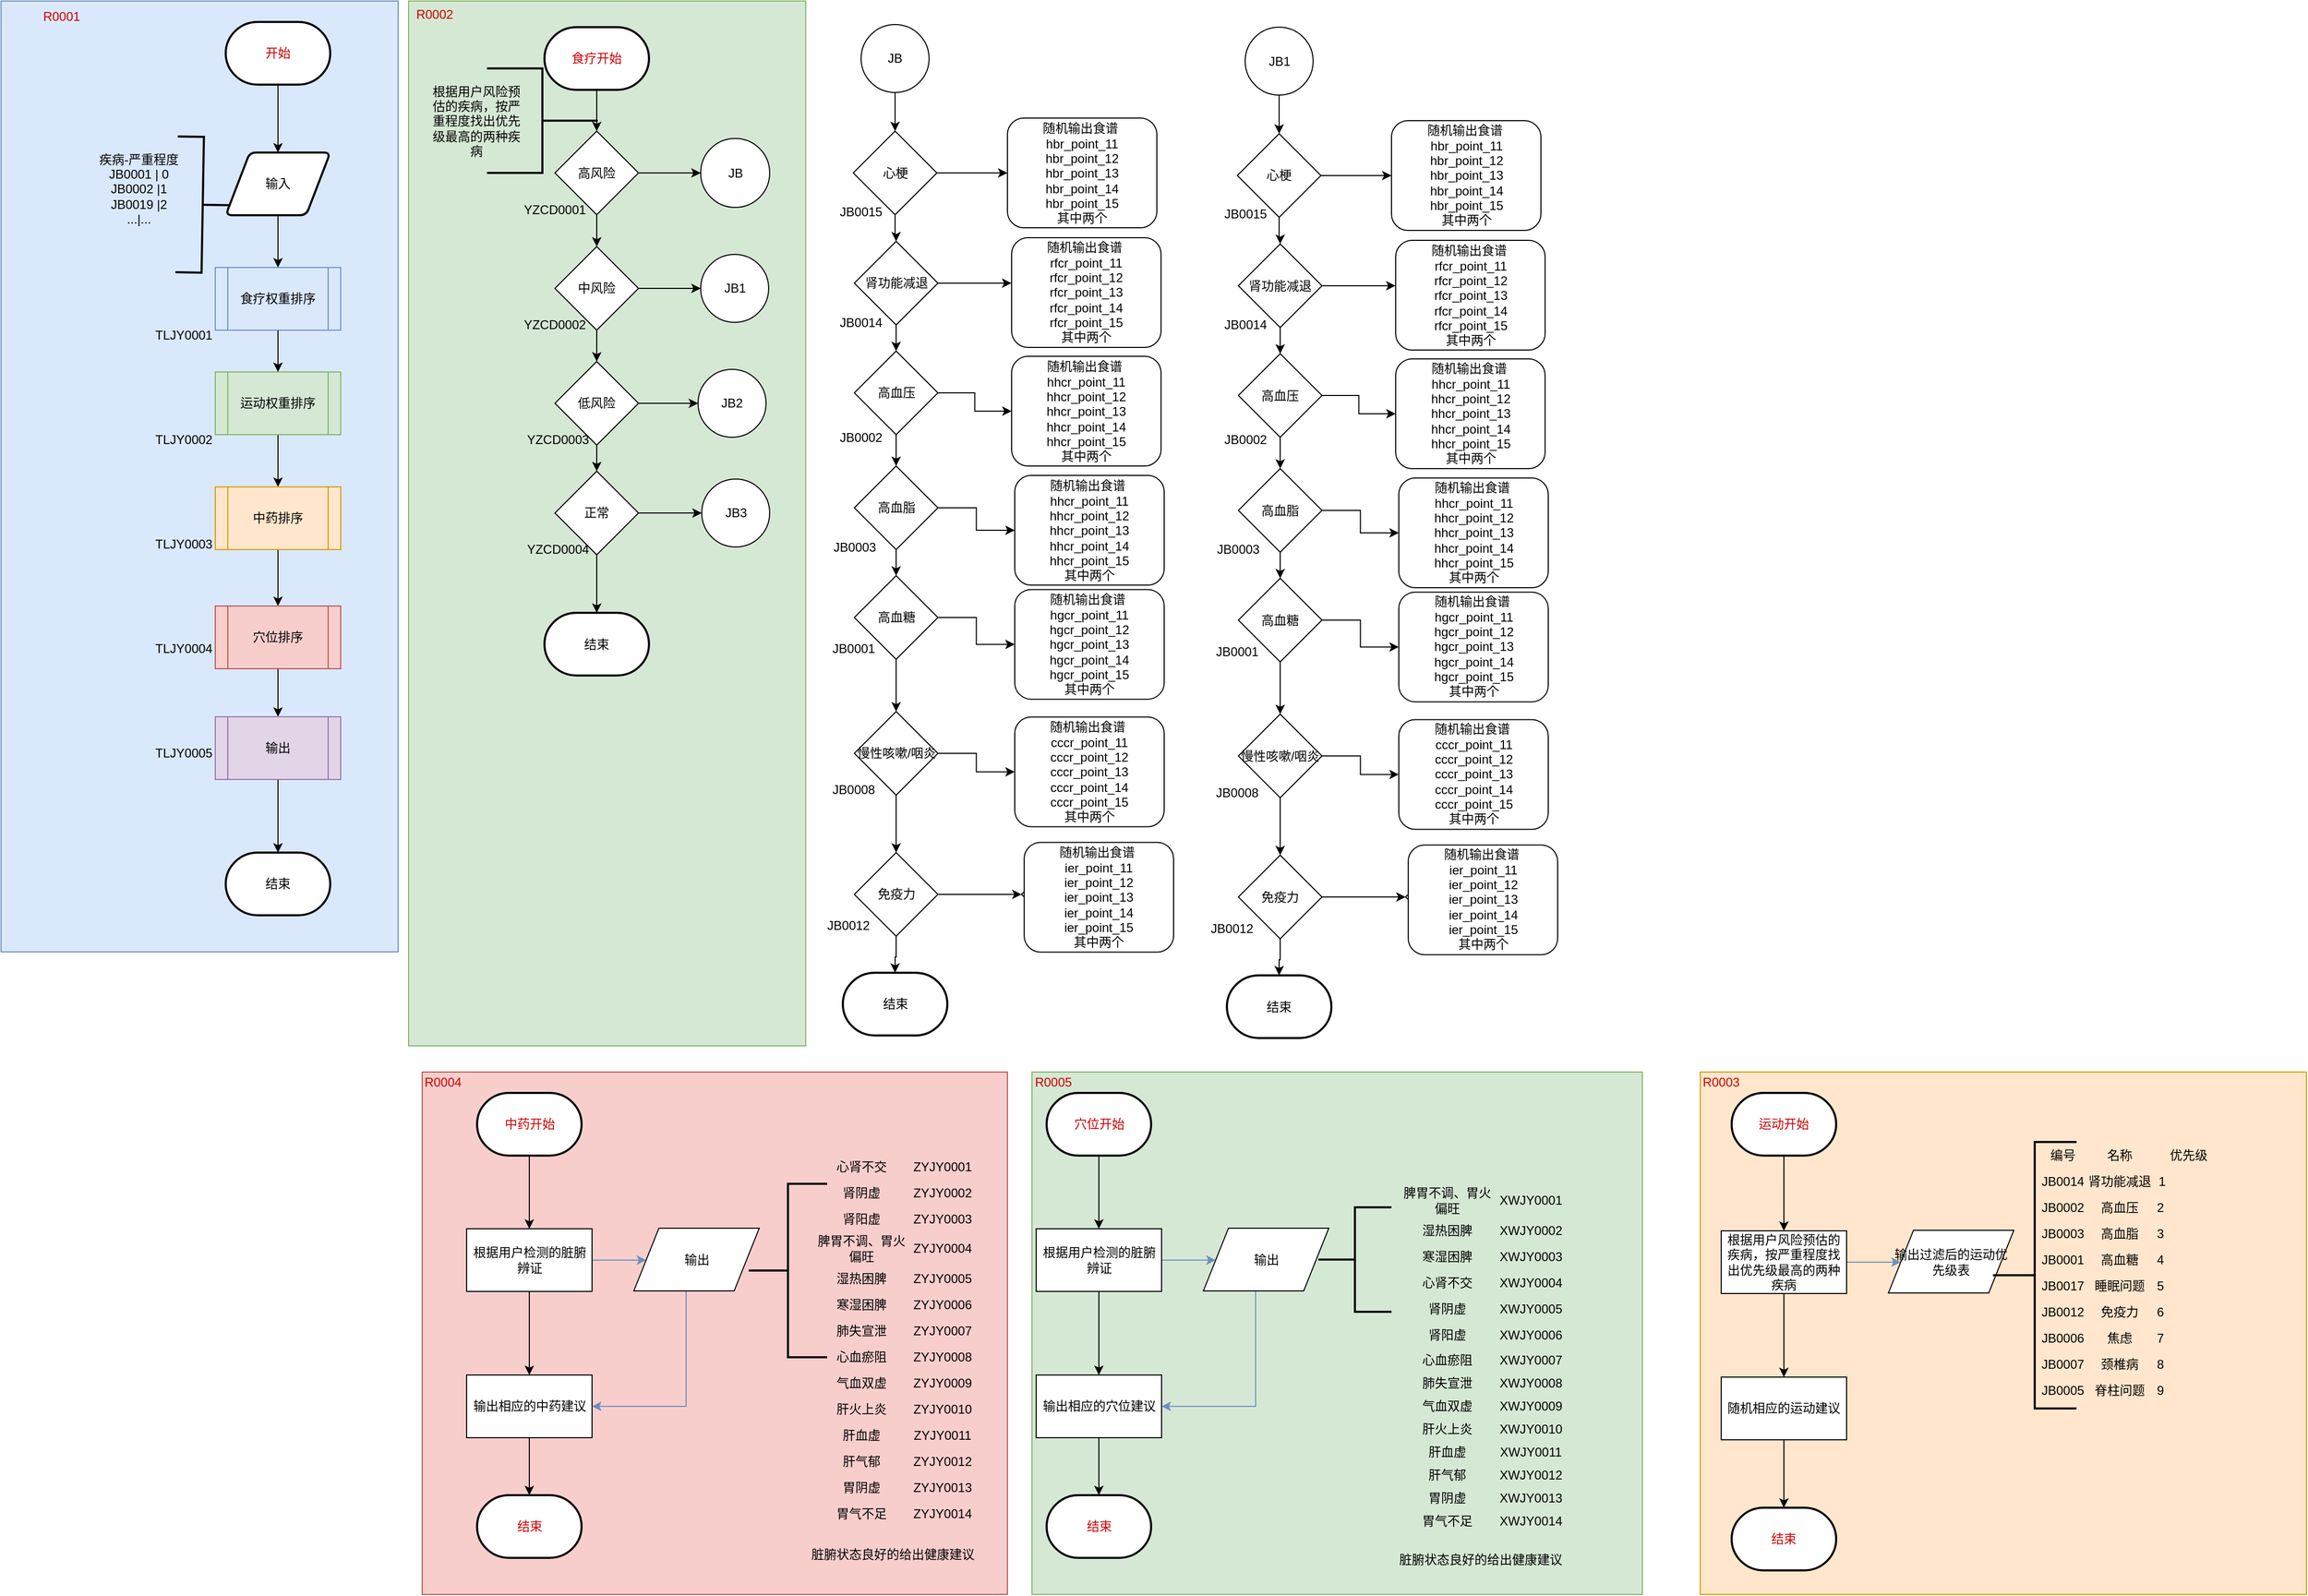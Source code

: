 <mxfile version="10.6.7" type="github"><diagram id="E0leLEBqLMISlwUF7ovg" name="Page-1"><mxGraphModel dx="1886" dy="734" grid="1" gridSize="10" guides="1" tooltips="1" connect="1" arrows="1" fold="1" page="1" pageScale="1" pageWidth="827" pageHeight="1169" math="0" shadow="0"><root><mxCell id="0"/><mxCell id="1" parent="0"/><mxCell id="m_2ZfMU843EXfZ3GA7yw-1" value="" style="rounded=0;whiteSpace=wrap;html=1;fillColor=#d5e8d4;strokeColor=#82b366;" vertex="1" parent="1"><mxGeometry x="1116.5" y="1225" width="584" height="500" as="geometry"/></mxCell><mxCell id="m_2ZfMU843EXfZ3GA7yw-2" value="R0005" style="text;html=1;strokeColor=none;fillColor=none;align=center;verticalAlign=middle;whiteSpace=wrap;rounded=0;fontColor=#CC0000;" vertex="1" parent="1"><mxGeometry x="1116.5" y="1225" width="40" height="20" as="geometry"/></mxCell><mxCell id="m_2ZfMU843EXfZ3GA7yw-3" value="" style="rounded=0;whiteSpace=wrap;html=1;fillColor=#f8cecc;strokeColor=#b85450;" vertex="1" parent="1"><mxGeometry x="533" y="1225" width="560" height="500" as="geometry"/></mxCell><mxCell id="m_2ZfMU843EXfZ3GA7yw-4" value="R0004" style="text;html=1;align=center;verticalAlign=middle;whiteSpace=wrap;rounded=0;fontColor=#CC0000;" vertex="1" parent="1"><mxGeometry x="533" y="1225" width="40" height="20" as="geometry"/></mxCell><mxCell id="m_2ZfMU843EXfZ3GA7yw-5" value="" style="rounded=0;whiteSpace=wrap;html=1;fillColor=#ffe6cc;strokeColor=#d79b00;" vertex="1" parent="1"><mxGeometry x="1756" y="1225" width="580" height="500" as="geometry"/></mxCell><mxCell id="m_2ZfMU843EXfZ3GA7yw-6" value="R0003" style="text;html=1;strokeColor=none;fillColor=none;align=center;verticalAlign=middle;whiteSpace=wrap;rounded=0;fontColor=#CC0000;" vertex="1" parent="1"><mxGeometry x="1756" y="1225" width="40" height="20" as="geometry"/></mxCell><mxCell id="m_2ZfMU843EXfZ3GA7yw-7" value="" style="rounded=0;whiteSpace=wrap;html=1;fillColor=#d5e8d4;strokeColor=#82b366;" vertex="1" parent="1"><mxGeometry x="520" y="200" width="380" height="1000" as="geometry"/></mxCell><mxCell id="m_2ZfMU843EXfZ3GA7yw-8" value="" style="rounded=0;whiteSpace=wrap;html=1;fillColor=#dae8fc;strokeColor=#6c8ebf;" vertex="1" parent="1"><mxGeometry x="130" y="200" width="380" height="910" as="geometry"/></mxCell><mxCell id="m_2ZfMU843EXfZ3GA7yw-9" style="edgeStyle=orthogonalEdgeStyle;rounded=0;orthogonalLoop=1;jettySize=auto;html=1;exitX=0.5;exitY=1;exitDx=0;exitDy=0;exitPerimeter=0;entryX=0.5;entryY=0;entryDx=0;entryDy=0;fontColor=#000000;" edge="1" parent="1" source="m_2ZfMU843EXfZ3GA7yw-10" target="m_2ZfMU843EXfZ3GA7yw-25"><mxGeometry relative="1" as="geometry"/></mxCell><mxCell id="m_2ZfMU843EXfZ3GA7yw-10" value="开始" style="strokeWidth=2;html=1;shape=mxgraph.flowchart.terminator;whiteSpace=wrap;fontColor=#CC0000;" vertex="1" parent="1"><mxGeometry x="345" y="220" width="100" height="60" as="geometry"/></mxCell><mxCell id="m_2ZfMU843EXfZ3GA7yw-11" style="edgeStyle=orthogonalEdgeStyle;rounded=0;orthogonalLoop=1;jettySize=auto;html=1;entryX=0.5;entryY=0;entryDx=0;entryDy=0;fontColor=#000000;" edge="1" parent="1" source="m_2ZfMU843EXfZ3GA7yw-12" target="m_2ZfMU843EXfZ3GA7yw-16"><mxGeometry relative="1" as="geometry"/></mxCell><mxCell id="m_2ZfMU843EXfZ3GA7yw-12" value="运动权重排序" style="shape=process;whiteSpace=wrap;html=1;backgroundOutline=1;fillColor=#d5e8d4;strokeColor=#82b366;" vertex="1" parent="1"><mxGeometry x="335" y="555" width="120" height="60" as="geometry"/></mxCell><mxCell id="m_2ZfMU843EXfZ3GA7yw-13" style="edgeStyle=orthogonalEdgeStyle;rounded=0;orthogonalLoop=1;jettySize=auto;html=1;entryX=0.5;entryY=0;entryDx=0;entryDy=0;fontColor=#000000;" edge="1" parent="1" source="m_2ZfMU843EXfZ3GA7yw-14" target="m_2ZfMU843EXfZ3GA7yw-12"><mxGeometry relative="1" as="geometry"/></mxCell><mxCell id="m_2ZfMU843EXfZ3GA7yw-14" value="食疗权重排序" style="shape=process;whiteSpace=wrap;html=1;backgroundOutline=1;fillColor=#dae8fc;strokeColor=#6c8ebf;" vertex="1" parent="1"><mxGeometry x="335" y="455" width="120" height="60" as="geometry"/></mxCell><mxCell id="m_2ZfMU843EXfZ3GA7yw-15" style="edgeStyle=orthogonalEdgeStyle;rounded=0;orthogonalLoop=1;jettySize=auto;html=1;entryX=0.5;entryY=0;entryDx=0;entryDy=0;fontColor=#000000;" edge="1" parent="1" source="m_2ZfMU843EXfZ3GA7yw-16" target="m_2ZfMU843EXfZ3GA7yw-18"><mxGeometry relative="1" as="geometry"/></mxCell><mxCell id="m_2ZfMU843EXfZ3GA7yw-16" value="中药排序" style="shape=process;whiteSpace=wrap;html=1;backgroundOutline=1;fillColor=#ffe6cc;strokeColor=#d79b00;" vertex="1" parent="1"><mxGeometry x="335" y="665" width="120" height="60" as="geometry"/></mxCell><mxCell id="m_2ZfMU843EXfZ3GA7yw-17" style="edgeStyle=orthogonalEdgeStyle;rounded=0;orthogonalLoop=1;jettySize=auto;html=1;fontColor=#000000;" edge="1" parent="1" source="m_2ZfMU843EXfZ3GA7yw-18"><mxGeometry relative="1" as="geometry"><mxPoint x="395" y="885" as="targetPoint"/></mxGeometry></mxCell><mxCell id="m_2ZfMU843EXfZ3GA7yw-18" value="穴位排序" style="shape=process;whiteSpace=wrap;html=1;backgroundOutline=1;fillColor=#f8cecc;strokeColor=#b85450;" vertex="1" parent="1"><mxGeometry x="335" y="779" width="120" height="60" as="geometry"/></mxCell><mxCell id="m_2ZfMU843EXfZ3GA7yw-19" style="edgeStyle=orthogonalEdgeStyle;rounded=0;orthogonalLoop=1;jettySize=auto;html=1;fontColor=#000000;" edge="1" parent="1" source="m_2ZfMU843EXfZ3GA7yw-20"><mxGeometry relative="1" as="geometry"><mxPoint x="395" y="1015" as="targetPoint"/></mxGeometry></mxCell><mxCell id="m_2ZfMU843EXfZ3GA7yw-20" value="输出" style="shape=process;whiteSpace=wrap;html=1;backgroundOutline=1;fillColor=#e1d5e7;strokeColor=#9673a6;" vertex="1" parent="1"><mxGeometry x="335" y="885" width="120" height="60" as="geometry"/></mxCell><mxCell id="m_2ZfMU843EXfZ3GA7yw-21" value="结束" style="strokeWidth=2;html=1;shape=mxgraph.flowchart.terminator;whiteSpace=wrap;fontColor=#000000;" vertex="1" parent="1"><mxGeometry x="345" y="1015" width="100" height="60" as="geometry"/></mxCell><mxCell id="m_2ZfMU843EXfZ3GA7yw-22" style="edgeStyle=orthogonalEdgeStyle;rounded=0;orthogonalLoop=1;jettySize=auto;html=1;entryX=0.5;entryY=0;entryDx=0;entryDy=0;fontColor=#000000;" edge="1" parent="1" source="m_2ZfMU843EXfZ3GA7yw-23" target="m_2ZfMU843EXfZ3GA7yw-81"><mxGeometry relative="1" as="geometry"/></mxCell><mxCell id="m_2ZfMU843EXfZ3GA7yw-23" value="食疗开始" style="strokeWidth=2;html=1;shape=mxgraph.flowchart.terminator;whiteSpace=wrap;fontColor=#CC0000;" vertex="1" parent="1"><mxGeometry x="650" y="225" width="100" height="60" as="geometry"/></mxCell><mxCell id="m_2ZfMU843EXfZ3GA7yw-24" style="edgeStyle=orthogonalEdgeStyle;rounded=0;orthogonalLoop=1;jettySize=auto;html=1;entryX=0.5;entryY=0;entryDx=0;entryDy=0;fontColor=#000000;" edge="1" parent="1" source="m_2ZfMU843EXfZ3GA7yw-25" target="m_2ZfMU843EXfZ3GA7yw-14"><mxGeometry relative="1" as="geometry"/></mxCell><mxCell id="m_2ZfMU843EXfZ3GA7yw-25" value="" style="verticalLabelPosition=bottom;verticalAlign=top;html=1;strokeWidth=2;shape=parallelogram;perimeter=parallelogramPerimeter;whiteSpace=wrap;rounded=1;arcSize=12;size=0.23;fontColor=#000000;" vertex="1" parent="1"><mxGeometry x="345" y="345" width="100" height="60" as="geometry"/></mxCell><mxCell id="m_2ZfMU843EXfZ3GA7yw-26" value="输入" style="text;html=1;strokeColor=none;fillColor=none;align=center;verticalAlign=middle;whiteSpace=wrap;rounded=0;fontColor=#000000;" vertex="1" parent="1"><mxGeometry x="375" y="365" width="40" height="20" as="geometry"/></mxCell><mxCell id="m_2ZfMU843EXfZ3GA7yw-27" value="" style="strokeWidth=2;html=1;shape=mxgraph.flowchart.annotation_2;align=left;pointerEvents=1;fontColor=#000000;rotation=-179;" vertex="1" parent="1"><mxGeometry x="298" y="330" width="50" height="130" as="geometry"/></mxCell><mxCell id="m_2ZfMU843EXfZ3GA7yw-32" style="edgeStyle=orthogonalEdgeStyle;rounded=0;orthogonalLoop=1;jettySize=auto;html=1;fontColor=#000000;" edge="1" parent="1" source="m_2ZfMU843EXfZ3GA7yw-33" target="m_2ZfMU843EXfZ3GA7yw-36"><mxGeometry relative="1" as="geometry"/></mxCell><mxCell id="m_2ZfMU843EXfZ3GA7yw-33" value="中药开始" style="strokeWidth=2;html=1;shape=mxgraph.flowchart.terminator;whiteSpace=wrap;fontColor=#CC0000;" vertex="1" parent="1"><mxGeometry x="585.5" y="1245" width="100" height="60" as="geometry"/></mxCell><mxCell id="m_2ZfMU843EXfZ3GA7yw-34" style="edgeStyle=orthogonalEdgeStyle;rounded=0;orthogonalLoop=1;jettySize=auto;html=1;fontColor=#000000;fillColor=#dae8fc;strokeColor=#6c8ebf;" edge="1" parent="1" source="m_2ZfMU843EXfZ3GA7yw-36" target="m_2ZfMU843EXfZ3GA7yw-40"><mxGeometry relative="1" as="geometry"><Array as="points"><mxPoint x="695.5" y="1404"/><mxPoint x="695.5" y="1404"/></Array></mxGeometry></mxCell><mxCell id="m_2ZfMU843EXfZ3GA7yw-35" value="" style="edgeStyle=orthogonalEdgeStyle;rounded=0;orthogonalLoop=1;jettySize=auto;html=1;fontColor=#000000;" edge="1" parent="1" source="m_2ZfMU843EXfZ3GA7yw-36" target="m_2ZfMU843EXfZ3GA7yw-38"><mxGeometry relative="1" as="geometry"/></mxCell><mxCell id="m_2ZfMU843EXfZ3GA7yw-36" value="根据用户检测的脏腑辨证" style="rounded=0;whiteSpace=wrap;html=1;fontColor=#000000;" vertex="1" parent="1"><mxGeometry x="575.5" y="1375" width="120" height="60" as="geometry"/></mxCell><mxCell id="m_2ZfMU843EXfZ3GA7yw-37" style="edgeStyle=orthogonalEdgeStyle;rounded=0;orthogonalLoop=1;jettySize=auto;html=1;entryX=0.5;entryY=0;entryDx=0;entryDy=0;entryPerimeter=0;fontColor=#000000;" edge="1" parent="1" source="m_2ZfMU843EXfZ3GA7yw-38" target="m_2ZfMU843EXfZ3GA7yw-66"><mxGeometry relative="1" as="geometry"/></mxCell><mxCell id="m_2ZfMU843EXfZ3GA7yw-38" value="输出相应的中药建议" style="rounded=0;whiteSpace=wrap;html=1;fontColor=#000000;" vertex="1" parent="1"><mxGeometry x="575.5" y="1515" width="120" height="60" as="geometry"/></mxCell><mxCell id="m_2ZfMU843EXfZ3GA7yw-39" style="edgeStyle=orthogonalEdgeStyle;rounded=0;orthogonalLoop=1;jettySize=auto;html=1;entryX=1;entryY=0.5;entryDx=0;entryDy=0;fontColor=#000000;fillColor=#dae8fc;strokeColor=#6c8ebf;" edge="1" parent="1" target="m_2ZfMU843EXfZ3GA7yw-38"><mxGeometry relative="1" as="geometry"><mxPoint x="785.5" y="1435" as="sourcePoint"/><Array as="points"><mxPoint x="785.5" y="1545"/></Array></mxGeometry></mxCell><mxCell id="m_2ZfMU843EXfZ3GA7yw-40" value="输出" style="shape=parallelogram;perimeter=parallelogramPerimeter;whiteSpace=wrap;html=1;fontColor=#000000;" vertex="1" parent="1"><mxGeometry x="735.5" y="1374.5" width="120" height="60" as="geometry"/></mxCell><mxCell id="m_2ZfMU843EXfZ3GA7yw-41" value="" style="strokeWidth=2;html=1;shape=mxgraph.flowchart.annotation_2;align=left;pointerEvents=1;fontColor=#000000;" vertex="1" parent="1"><mxGeometry x="845.5" y="1332" width="75" height="166" as="geometry"/></mxCell><mxCell id="m_2ZfMU843EXfZ3GA7yw-42" value="&lt;table&gt;&lt;tbody&gt;&lt;tr&gt;&lt;td height=&quot;21&quot;&gt;&lt;table&gt;&lt;tbody&gt;&lt;tr&gt;&lt;td height=&quot;21&quot;&gt;&lt;font&gt;心肾不交&lt;/font&gt;&lt;/td&gt;&lt;td&gt;ZYJY0001&lt;/td&gt;&lt;/tr&gt;&lt;tr&gt;&lt;td height=&quot;21&quot;&gt;&lt;font&gt;肾阴虚&lt;/font&gt;&lt;/td&gt;&lt;td&gt;ZYJY0002&lt;/td&gt;&lt;/tr&gt;&lt;tr&gt;&lt;td height=&quot;21&quot;&gt;&lt;font&gt;肾阳虚&lt;/font&gt;&lt;/td&gt;&lt;td&gt;ZYJY0003&lt;/td&gt;&lt;/tr&gt;&lt;tr&gt;&lt;td height=&quot;21&quot;&gt;&lt;font&gt;脾胃不调、胃火偏旺&lt;/font&gt;&lt;/td&gt;&lt;td&gt;ZYJY0004&lt;/td&gt;&lt;/tr&gt;&lt;tr&gt;&lt;td height=&quot;21&quot;&gt;湿热困脾&lt;/td&gt;&lt;td&gt;ZYJY0005&lt;/td&gt;&lt;/tr&gt;&lt;tr&gt;&lt;td height=&quot;21&quot;&gt;&lt;font&gt;寒湿困脾&lt;/font&gt;&lt;/td&gt;&lt;td&gt;ZYJY0006&lt;/td&gt;&lt;/tr&gt;&lt;tr&gt;&lt;td height=&quot;21&quot;&gt;&lt;font&gt;肺失宣泄&lt;/font&gt;&lt;/td&gt;&lt;td&gt;ZYJY0007&lt;/td&gt;&lt;/tr&gt;&lt;tr&gt;&lt;td height=&quot;21&quot;&gt;&lt;font&gt;心血瘀阻&lt;/font&gt;&lt;/td&gt;&lt;td&gt;ZYJY0008&lt;/td&gt;&lt;/tr&gt;&lt;tr&gt;&lt;td height=&quot;21&quot;&gt;&lt;font&gt;气血双虚&lt;/font&gt;&lt;/td&gt;&lt;td&gt;ZYJY0009&lt;/td&gt;&lt;/tr&gt;&lt;tr&gt;&lt;td height=&quot;21&quot;&gt;&lt;font&gt;肝火上炎&lt;/font&gt;&lt;/td&gt;&lt;td&gt;ZYJY0010&lt;/td&gt;&lt;/tr&gt;&lt;tr&gt;&lt;td height=&quot;21&quot;&gt;&lt;font&gt;肝血虚&lt;/font&gt;&lt;/td&gt;&lt;td&gt;ZYJY0011&lt;/td&gt;&lt;/tr&gt;&lt;tr&gt;&lt;td height=&quot;21&quot;&gt;&lt;font&gt;肝气郁&lt;/font&gt;&lt;/td&gt;&lt;td&gt;ZYJY0012&lt;/td&gt;&lt;/tr&gt;&lt;tr&gt;&lt;td height=&quot;21&quot;&gt;&lt;font&gt;胃阴虚&lt;/font&gt;&lt;/td&gt;&lt;td&gt;ZYJY0013&lt;/td&gt;&lt;/tr&gt;&lt;tr&gt;&lt;td height=&quot;21&quot;&gt;&lt;font&gt;胃气不足&lt;/font&gt;&lt;/td&gt;&lt;td&gt;ZYJY0014&lt;/td&gt;&lt;/tr&gt;&lt;/tbody&gt;&lt;/table&gt;&lt;/td&gt;&lt;/tr&gt;&lt;tr&gt;&lt;td height=&quot;19&quot;&gt;&lt;br&gt;脏腑状态良好的给出健康建议&lt;/td&gt;&lt;/tr&gt;&lt;/tbody&gt;&lt;/table&gt;" style="text;html=1;strokeColor=none;fillColor=none;align=center;verticalAlign=middle;whiteSpace=wrap;rounded=0;fontColor=#000000;" vertex="1" parent="1"><mxGeometry x="900.5" y="1330" width="165" height="336" as="geometry"/></mxCell><mxCell id="m_2ZfMU843EXfZ3GA7yw-43" style="edgeStyle=orthogonalEdgeStyle;rounded=0;orthogonalLoop=1;jettySize=auto;html=1;fontColor=#000000;" edge="1" parent="1" source="m_2ZfMU843EXfZ3GA7yw-44" target="m_2ZfMU843EXfZ3GA7yw-47"><mxGeometry relative="1" as="geometry"/></mxCell><mxCell id="m_2ZfMU843EXfZ3GA7yw-44" value="运动开始" style="strokeWidth=2;html=1;shape=mxgraph.flowchart.terminator;whiteSpace=wrap;fontColor=#CC0000;" vertex="1" parent="1"><mxGeometry x="1786" y="1245" width="100" height="60" as="geometry"/></mxCell><mxCell id="m_2ZfMU843EXfZ3GA7yw-45" style="edgeStyle=orthogonalEdgeStyle;rounded=0;orthogonalLoop=1;jettySize=auto;html=1;fontColor=#000000;fillColor=#dae8fc;strokeColor=#6c8ebf;" edge="1" parent="1" source="m_2ZfMU843EXfZ3GA7yw-47" target="m_2ZfMU843EXfZ3GA7yw-51"><mxGeometry relative="1" as="geometry"><Array as="points"><mxPoint x="1896" y="1406"/><mxPoint x="1896" y="1406"/></Array></mxGeometry></mxCell><mxCell id="m_2ZfMU843EXfZ3GA7yw-46" value="" style="edgeStyle=orthogonalEdgeStyle;rounded=0;orthogonalLoop=1;jettySize=auto;html=1;fontColor=#000000;" edge="1" parent="1" source="m_2ZfMU843EXfZ3GA7yw-47" target="m_2ZfMU843EXfZ3GA7yw-49"><mxGeometry relative="1" as="geometry"/></mxCell><mxCell id="m_2ZfMU843EXfZ3GA7yw-47" value="&lt;span&gt;根据用户风险预估的疾病，按严重程度找出&lt;/span&gt;&lt;span&gt;优先级最高的两种疾病&lt;/span&gt;&lt;br&gt;" style="rounded=0;whiteSpace=wrap;html=1;fontColor=#000000;" vertex="1" parent="1"><mxGeometry x="1776" y="1377" width="120" height="60" as="geometry"/></mxCell><mxCell id="m_2ZfMU843EXfZ3GA7yw-48" style="edgeStyle=orthogonalEdgeStyle;rounded=0;orthogonalLoop=1;jettySize=auto;html=1;entryX=0.5;entryY=0;entryDx=0;entryDy=0;entryPerimeter=0;fontColor=#000000;" edge="1" parent="1" source="m_2ZfMU843EXfZ3GA7yw-49" target="m_2ZfMU843EXfZ3GA7yw-65"><mxGeometry relative="1" as="geometry"/></mxCell><mxCell id="m_2ZfMU843EXfZ3GA7yw-49" value="随机相应的运动建议" style="rounded=0;whiteSpace=wrap;html=1;fontColor=#000000;" vertex="1" parent="1"><mxGeometry x="1776" y="1517" width="120" height="60" as="geometry"/></mxCell><mxCell id="m_2ZfMU843EXfZ3GA7yw-51" value="输出过滤后的运动优先级表" style="shape=parallelogram;perimeter=parallelogramPerimeter;whiteSpace=wrap;html=1;fontColor=#000000;" vertex="1" parent="1"><mxGeometry x="1936" y="1376.5" width="120" height="60" as="geometry"/></mxCell><mxCell id="m_2ZfMU843EXfZ3GA7yw-52" value="" style="strokeWidth=2;html=1;shape=mxgraph.flowchart.annotation_2;align=left;pointerEvents=1;fontColor=#000000;" vertex="1" parent="1"><mxGeometry x="2036" y="1292" width="80" height="255" as="geometry"/></mxCell><mxCell id="m_2ZfMU843EXfZ3GA7yw-53" style="edgeStyle=orthogonalEdgeStyle;rounded=0;orthogonalLoop=1;jettySize=auto;html=1;fontColor=#000000;" edge="1" parent="1" source="m_2ZfMU843EXfZ3GA7yw-54" target="m_2ZfMU843EXfZ3GA7yw-57"><mxGeometry relative="1" as="geometry"/></mxCell><mxCell id="m_2ZfMU843EXfZ3GA7yw-54" value="穴位开始" style="strokeWidth=2;html=1;shape=mxgraph.flowchart.terminator;whiteSpace=wrap;fontColor=#CC0000;" vertex="1" parent="1"><mxGeometry x="1130.5" y="1245" width="100" height="60" as="geometry"/></mxCell><mxCell id="m_2ZfMU843EXfZ3GA7yw-55" style="edgeStyle=orthogonalEdgeStyle;rounded=0;orthogonalLoop=1;jettySize=auto;html=1;fontColor=#000000;fillColor=#dae8fc;strokeColor=#6c8ebf;" edge="1" parent="1" source="m_2ZfMU843EXfZ3GA7yw-57" target="m_2ZfMU843EXfZ3GA7yw-61"><mxGeometry relative="1" as="geometry"><Array as="points"><mxPoint x="1240.5" y="1404"/><mxPoint x="1240.5" y="1404"/></Array></mxGeometry></mxCell><mxCell id="m_2ZfMU843EXfZ3GA7yw-56" value="" style="edgeStyle=orthogonalEdgeStyle;rounded=0;orthogonalLoop=1;jettySize=auto;html=1;fontColor=#000000;" edge="1" parent="1" source="m_2ZfMU843EXfZ3GA7yw-57" target="m_2ZfMU843EXfZ3GA7yw-59"><mxGeometry relative="1" as="geometry"/></mxCell><mxCell id="m_2ZfMU843EXfZ3GA7yw-57" value="根据用户检测的脏腑辨证" style="rounded=0;whiteSpace=wrap;html=1;fontColor=#000000;" vertex="1" parent="1"><mxGeometry x="1120.5" y="1375" width="120" height="60" as="geometry"/></mxCell><mxCell id="m_2ZfMU843EXfZ3GA7yw-58" style="edgeStyle=orthogonalEdgeStyle;rounded=0;orthogonalLoop=1;jettySize=auto;html=1;fontColor=#000000;" edge="1" parent="1" source="m_2ZfMU843EXfZ3GA7yw-59" target="m_2ZfMU843EXfZ3GA7yw-67"><mxGeometry relative="1" as="geometry"/></mxCell><mxCell id="m_2ZfMU843EXfZ3GA7yw-59" value="输出相应的穴位建议" style="rounded=0;whiteSpace=wrap;html=1;fontColor=#000000;" vertex="1" parent="1"><mxGeometry x="1120.5" y="1515" width="120" height="60" as="geometry"/></mxCell><mxCell id="m_2ZfMU843EXfZ3GA7yw-60" style="edgeStyle=orthogonalEdgeStyle;rounded=0;orthogonalLoop=1;jettySize=auto;html=1;entryX=1;entryY=0.5;entryDx=0;entryDy=0;fontColor=#000000;fillColor=#dae8fc;strokeColor=#6c8ebf;" edge="1" parent="1" target="m_2ZfMU843EXfZ3GA7yw-59"><mxGeometry relative="1" as="geometry"><mxPoint x="1330.5" y="1435" as="sourcePoint"/><Array as="points"><mxPoint x="1330.5" y="1545"/></Array></mxGeometry></mxCell><mxCell id="m_2ZfMU843EXfZ3GA7yw-61" value="输出" style="shape=parallelogram;perimeter=parallelogramPerimeter;whiteSpace=wrap;html=1;fontColor=#000000;" vertex="1" parent="1"><mxGeometry x="1280.5" y="1374.5" width="120" height="60" as="geometry"/></mxCell><mxCell id="m_2ZfMU843EXfZ3GA7yw-62" value="" style="strokeWidth=2;html=1;shape=mxgraph.flowchart.annotation_2;align=left;pointerEvents=1;fontColor=#000000;" vertex="1" parent="1"><mxGeometry x="1390.5" y="1354.5" width="70" height="100" as="geometry"/></mxCell><mxCell id="m_2ZfMU843EXfZ3GA7yw-63" value="&lt;table&gt;&lt;tbody&gt;&lt;tr&gt;&lt;td height=&quot;21&quot;&gt;&lt;table&gt;&lt;tbody&gt;&lt;tr&gt;&lt;td height=&quot;21&quot;&gt;脾胃不调、胃火偏旺&lt;/td&gt;&lt;td&gt;XWJY0001&lt;/td&gt;&lt;/tr&gt;&lt;tr&gt;&lt;td height=&quot;21&quot;&gt;湿热困脾&lt;/td&gt;&lt;td&gt;XWJY0002&lt;/td&gt;&lt;/tr&gt;&lt;tr&gt;&lt;td height=&quot;21&quot;&gt;寒湿困脾&lt;/td&gt;&lt;td&gt;XWJY0003&lt;/td&gt;&lt;/tr&gt;&lt;tr&gt;&lt;td height=&quot;21&quot;&gt;心肾不交&lt;/td&gt;&lt;td&gt;XWJY0004&lt;/td&gt;&lt;/tr&gt;&lt;tr&gt;&lt;td height=&quot;21&quot;&gt;肾阴虚&lt;/td&gt;&lt;td&gt;XWJY0005&lt;/td&gt;&lt;/tr&gt;&lt;tr&gt;&lt;td height=&quot;21&quot;&gt;肾阳虚&lt;/td&gt;&lt;td&gt;XWJY0006&lt;/td&gt;&lt;/tr&gt;&lt;tr&gt;&lt;td height=&quot;18&quot;&gt;心血瘀阻&lt;/td&gt;&lt;td&gt;XWJY0007&lt;/td&gt;&lt;/tr&gt;&lt;tr&gt;&lt;td height=&quot;18&quot;&gt;肺失宣泄&lt;/td&gt;&lt;td&gt;XWJY0008&lt;/td&gt;&lt;/tr&gt;&lt;tr&gt;&lt;td height=&quot;18&quot;&gt;气血双虚&lt;/td&gt;&lt;td&gt;XWJY0009&lt;/td&gt;&lt;/tr&gt;&lt;tr&gt;&lt;td height=&quot;18&quot;&gt;肝火上炎&lt;/td&gt;&lt;td&gt;XWJY0010&lt;/td&gt;&lt;/tr&gt;&lt;tr&gt;&lt;td height=&quot;18&quot;&gt;肝血虚&lt;/td&gt;&lt;td&gt;XWJY0011&lt;/td&gt;&lt;/tr&gt;&lt;tr&gt;&lt;td height=&quot;18&quot;&gt;肝气郁&lt;/td&gt;&lt;td&gt;XWJY0012&lt;/td&gt;&lt;/tr&gt;&lt;tr&gt;&lt;td height=&quot;18&quot;&gt;胃阴虚&lt;/td&gt;&lt;td&gt;XWJY0013&lt;/td&gt;&lt;/tr&gt;&lt;tr&gt;&lt;td height=&quot;18&quot;&gt;胃气不足&lt;/td&gt;&lt;td&gt;XWJY0014&lt;/td&gt;&lt;/tr&gt;&lt;/tbody&gt;&lt;/table&gt;&lt;/td&gt;&lt;/tr&gt;&lt;tr&gt;&lt;td height=&quot;18&quot;&gt;&lt;br&gt;脏腑状态良好的给出健康建议&lt;/td&gt;&lt;/tr&gt;&lt;/tbody&gt;&lt;/table&gt;" style="text;html=1;strokeColor=none;fillColor=none;align=center;verticalAlign=middle;whiteSpace=wrap;rounded=0;fontColor=#000000;" vertex="1" parent="1"><mxGeometry x="1460.5" y="1352" width="170" height="326" as="geometry"/></mxCell><mxCell id="m_2ZfMU843EXfZ3GA7yw-65" value="结束" style="strokeWidth=2;html=1;shape=mxgraph.flowchart.terminator;whiteSpace=wrap;fontColor=#CC0000;" vertex="1" parent="1"><mxGeometry x="1786" y="1642" width="100" height="60" as="geometry"/></mxCell><mxCell id="m_2ZfMU843EXfZ3GA7yw-66" value="结束" style="strokeWidth=2;html=1;shape=mxgraph.flowchart.terminator;whiteSpace=wrap;fontColor=#CC0000;" vertex="1" parent="1"><mxGeometry x="585.5" y="1630" width="100" height="60" as="geometry"/></mxCell><mxCell id="m_2ZfMU843EXfZ3GA7yw-67" value="结束" style="strokeWidth=2;html=1;shape=mxgraph.flowchart.terminator;whiteSpace=wrap;fontColor=#CC0000;" vertex="1" parent="1"><mxGeometry x="1130.5" y="1630" width="100" height="60" as="geometry"/></mxCell><mxCell id="m_2ZfMU843EXfZ3GA7yw-69" value="&lt;table&gt;&lt;tbody&gt;&lt;tr&gt;&lt;td height=&quot;21&quot;&gt;编号&lt;/td&gt;&lt;td&gt;名称&lt;/td&gt;&lt;td&gt;&lt;/td&gt;&lt;td&gt;优先级&lt;/td&gt;&lt;/tr&gt;&lt;tr&gt;&lt;td height=&quot;21&quot;&gt;JB0014&lt;/td&gt;&lt;td&gt;肾功能减退&lt;/td&gt;&lt;td&gt;&amp;nbsp;1&lt;/td&gt;&lt;/tr&gt;&lt;tr&gt;&lt;td height=&quot;21&quot;&gt;JB0002&lt;/td&gt;&lt;td&gt;高血压&lt;/td&gt;&lt;td&gt;2&lt;/td&gt;&lt;/tr&gt;&lt;tr&gt;&lt;td height=&quot;21&quot;&gt;JB0003&lt;/td&gt;&lt;td&gt;高血脂&lt;/td&gt;&lt;td&gt;3&lt;/td&gt;&lt;/tr&gt;&lt;tr&gt;&lt;td height=&quot;21&quot;&gt;JB0001&lt;/td&gt;&lt;td&gt;高血糖&lt;/td&gt;&lt;td&gt;4&lt;/td&gt;&lt;/tr&gt;&lt;tr&gt;&lt;td height=&quot;21&quot;&gt;JB0017&lt;/td&gt;&lt;td&gt;睡眠问题&lt;/td&gt;&lt;td&gt;5&lt;/td&gt;&lt;/tr&gt;&lt;tr&gt;&lt;td height=&quot;21&quot;&gt;JB0012&lt;/td&gt;&lt;td&gt;免疫力&lt;/td&gt;&lt;td&gt;6&lt;/td&gt;&lt;/tr&gt;&lt;tr&gt;&lt;td height=&quot;21&quot;&gt;JB0006&lt;/td&gt;&lt;td&gt;焦虑&lt;/td&gt;&lt;td&gt;7&lt;/td&gt;&lt;/tr&gt;&lt;tr&gt;&lt;td height=&quot;21&quot;&gt;JB0007&lt;/td&gt;&lt;td&gt;颈椎病&lt;/td&gt;&lt;td&gt;8&lt;/td&gt;&lt;/tr&gt;&lt;tr&gt;&lt;td height=&quot;21&quot;&gt;JB0005&lt;/td&gt;&lt;td&gt;脊柱问题&lt;/td&gt;&lt;td&gt;9&lt;/td&gt;&lt;/tr&gt;&lt;/tbody&gt;&lt;/table&gt;" style="text;html=1;strokeColor=none;fillColor=none;align=center;verticalAlign=middle;whiteSpace=wrap;rounded=0;" vertex="1" parent="1"><mxGeometry x="2061.5" y="1292" width="200" height="250" as="geometry"/></mxCell><mxCell id="m_2ZfMU843EXfZ3GA7yw-70" value="TLJY0001" style="text;html=1;strokeColor=none;fillColor=none;align=center;verticalAlign=middle;whiteSpace=wrap;rounded=0;" vertex="1" parent="1"><mxGeometry x="285" y="510" width="40" height="20" as="geometry"/></mxCell><mxCell id="m_2ZfMU843EXfZ3GA7yw-71" value="TLJY0002" style="text;html=1;strokeColor=none;fillColor=none;align=center;verticalAlign=middle;whiteSpace=wrap;rounded=0;" vertex="1" parent="1"><mxGeometry x="285" y="610" width="40" height="20" as="geometry"/></mxCell><mxCell id="m_2ZfMU843EXfZ3GA7yw-72" value="TLJY0003" style="text;html=1;strokeColor=none;fillColor=none;align=center;verticalAlign=middle;whiteSpace=wrap;rounded=0;" vertex="1" parent="1"><mxGeometry x="285" y="710" width="40" height="20" as="geometry"/></mxCell><mxCell id="m_2ZfMU843EXfZ3GA7yw-73" value="TLJY0004" style="text;html=1;strokeColor=none;fillColor=none;align=center;verticalAlign=middle;whiteSpace=wrap;rounded=0;" vertex="1" parent="1"><mxGeometry x="285" y="810" width="40" height="20" as="geometry"/></mxCell><mxCell id="m_2ZfMU843EXfZ3GA7yw-74" value="TLJY0005" style="text;html=1;strokeColor=none;fillColor=none;align=center;verticalAlign=middle;whiteSpace=wrap;rounded=0;" vertex="1" parent="1"><mxGeometry x="285" y="910" width="40" height="20" as="geometry"/></mxCell><mxCell id="m_2ZfMU843EXfZ3GA7yw-75" value="R0001" style="text;html=1;strokeColor=none;fillColor=none;align=center;verticalAlign=middle;whiteSpace=wrap;rounded=0;fontColor=#CC0000;" vertex="1" parent="1"><mxGeometry x="168" y="205" width="40" height="20" as="geometry"/></mxCell><mxCell id="m_2ZfMU843EXfZ3GA7yw-76" value="R0002" style="text;html=1;strokeColor=none;fillColor=none;align=center;verticalAlign=middle;whiteSpace=wrap;rounded=0;fontColor=#CC0000;" vertex="1" parent="1"><mxGeometry x="525" y="202.5" width="40" height="20" as="geometry"/></mxCell><mxCell id="m_2ZfMU843EXfZ3GA7yw-77" value="&lt;div style=&quot;text-align: center&quot;&gt;&lt;span style=&quot;font-size: 12px&quot;&gt;疾病-严重程度&lt;/span&gt;&lt;/div&gt;&lt;div style=&quot;text-align: center&quot;&gt;&lt;span style=&quot;font-size: 12px&quot;&gt;JB0001 | 0&lt;/span&gt;&lt;/div&gt;&lt;div style=&quot;text-align: center&quot;&gt;&lt;span&gt;JB0002 |1&lt;/span&gt;&lt;br&gt;&lt;/div&gt;&lt;div style=&quot;text-align: center&quot;&gt;&lt;span style=&quot;font-size: 12px&quot;&gt;JB0019 |2&lt;/span&gt;&lt;/div&gt;&lt;div style=&quot;text-align: center&quot;&gt;&lt;span style=&quot;font-size: 12px&quot;&gt;...|...&lt;/span&gt;&lt;/div&gt;" style="text;html=1;strokeColor=none;fillColor=none;align=center;verticalAlign=middle;whiteSpace=wrap;rounded=0;fontColor=#000000;" vertex="1" parent="1"><mxGeometry x="210" y="340" width="104" height="80" as="geometry"/></mxCell><mxCell id="m_2ZfMU843EXfZ3GA7yw-79" value="" style="edgeStyle=orthogonalEdgeStyle;rounded=0;orthogonalLoop=1;jettySize=auto;html=1;fontColor=#000000;" edge="1" parent="1" source="m_2ZfMU843EXfZ3GA7yw-81" target="m_2ZfMU843EXfZ3GA7yw-84"><mxGeometry relative="1" as="geometry"/></mxCell><mxCell id="m_2ZfMU843EXfZ3GA7yw-80" value="" style="edgeStyle=orthogonalEdgeStyle;rounded=0;orthogonalLoop=1;jettySize=auto;html=1;fontColor=#000000;" edge="1" parent="1" source="m_2ZfMU843EXfZ3GA7yw-81" target="m_2ZfMU843EXfZ3GA7yw-90"><mxGeometry relative="1" as="geometry"/></mxCell><mxCell id="m_2ZfMU843EXfZ3GA7yw-81" value="高风险" style="rhombus;whiteSpace=wrap;html=1;fontColor=#000000;" vertex="1" parent="1"><mxGeometry x="660" y="324.5" width="80" height="80" as="geometry"/></mxCell><mxCell id="m_2ZfMU843EXfZ3GA7yw-82" value="" style="edgeStyle=orthogonalEdgeStyle;rounded=0;orthogonalLoop=1;jettySize=auto;html=1;fontColor=#000000;" edge="1" parent="1" source="m_2ZfMU843EXfZ3GA7yw-84" target="m_2ZfMU843EXfZ3GA7yw-87"><mxGeometry relative="1" as="geometry"/></mxCell><mxCell id="m_2ZfMU843EXfZ3GA7yw-83" value="" style="edgeStyle=orthogonalEdgeStyle;rounded=0;orthogonalLoop=1;jettySize=auto;html=1;fontColor=#000000;" edge="1" parent="1" source="m_2ZfMU843EXfZ3GA7yw-84" target="m_2ZfMU843EXfZ3GA7yw-91"><mxGeometry relative="1" as="geometry"/></mxCell><mxCell id="m_2ZfMU843EXfZ3GA7yw-84" value="中风险" style="rhombus;whiteSpace=wrap;html=1;fontColor=#000000;" vertex="1" parent="1"><mxGeometry x="660" y="435" width="80" height="80" as="geometry"/></mxCell><mxCell id="m_2ZfMU843EXfZ3GA7yw-85" value="" style="edgeStyle=orthogonalEdgeStyle;rounded=0;orthogonalLoop=1;jettySize=auto;html=1;fontColor=#000000;" edge="1" parent="1" source="m_2ZfMU843EXfZ3GA7yw-87" target="m_2ZfMU843EXfZ3GA7yw-89"><mxGeometry relative="1" as="geometry"/></mxCell><mxCell id="m_2ZfMU843EXfZ3GA7yw-86" value="" style="edgeStyle=orthogonalEdgeStyle;rounded=0;orthogonalLoop=1;jettySize=auto;html=1;fontColor=#000000;" edge="1" parent="1" source="m_2ZfMU843EXfZ3GA7yw-87" target="m_2ZfMU843EXfZ3GA7yw-92"><mxGeometry relative="1" as="geometry"/></mxCell><mxCell id="m_2ZfMU843EXfZ3GA7yw-87" value="低风险" style="rhombus;whiteSpace=wrap;html=1;fontColor=#000000;" vertex="1" parent="1"><mxGeometry x="660" y="545" width="80" height="80" as="geometry"/></mxCell><mxCell id="m_2ZfMU843EXfZ3GA7yw-88" value="" style="edgeStyle=orthogonalEdgeStyle;rounded=0;orthogonalLoop=1;jettySize=auto;html=1;fontColor=#000000;" edge="1" parent="1" source="m_2ZfMU843EXfZ3GA7yw-89" target="m_2ZfMU843EXfZ3GA7yw-93"><mxGeometry relative="1" as="geometry"/></mxCell><mxCell id="m_2ZfMU843EXfZ3GA7yw-117" value="" style="edgeStyle=orthogonalEdgeStyle;rounded=0;orthogonalLoop=1;jettySize=auto;html=1;" edge="1" parent="1" source="m_2ZfMU843EXfZ3GA7yw-89" target="m_2ZfMU843EXfZ3GA7yw-116"><mxGeometry relative="1" as="geometry"/></mxCell><mxCell id="m_2ZfMU843EXfZ3GA7yw-89" value="正常" style="rhombus;whiteSpace=wrap;html=1;fontColor=#000000;" vertex="1" parent="1"><mxGeometry x="660" y="650" width="80" height="80" as="geometry"/></mxCell><mxCell id="m_2ZfMU843EXfZ3GA7yw-90" value="JB" style="ellipse;whiteSpace=wrap;html=1;aspect=fixed;fontColor=#000000;" vertex="1" parent="1"><mxGeometry x="799.5" y="331.5" width="66" height="66" as="geometry"/></mxCell><mxCell id="m_2ZfMU843EXfZ3GA7yw-91" value="JB1" style="ellipse;whiteSpace=wrap;html=1;aspect=fixed;fontColor=#000000;" vertex="1" parent="1"><mxGeometry x="799.5" y="442.5" width="65" height="65" as="geometry"/></mxCell><mxCell id="m_2ZfMU843EXfZ3GA7yw-92" value="JB2" style="ellipse;whiteSpace=wrap;html=1;aspect=fixed;fontColor=#000000;" vertex="1" parent="1"><mxGeometry x="797" y="552.5" width="65" height="65" as="geometry"/></mxCell><mxCell id="m_2ZfMU843EXfZ3GA7yw-93" value="JB3" style="ellipse;whiteSpace=wrap;html=1;aspect=fixed;fontColor=#000000;" vertex="1" parent="1"><mxGeometry x="800.5" y="657.5" width="65" height="65" as="geometry"/></mxCell><mxCell id="m_2ZfMU843EXfZ3GA7yw-94" value="YZCD0001&lt;br&gt;" style="text;html=1;strokeColor=none;fillColor=none;align=center;verticalAlign=middle;whiteSpace=wrap;rounded=0;fontColor=#000000;" vertex="1" parent="1"><mxGeometry x="640" y="390" width="40" height="20" as="geometry"/></mxCell><mxCell id="m_2ZfMU843EXfZ3GA7yw-95" value="YZCD0002" style="text;html=1;strokeColor=none;fillColor=none;align=center;verticalAlign=middle;whiteSpace=wrap;rounded=0;fontColor=#000000;" vertex="1" parent="1"><mxGeometry x="640" y="500" width="40" height="20" as="geometry"/></mxCell><mxCell id="m_2ZfMU843EXfZ3GA7yw-96" value="YZCD0003" style="text;html=1;strokeColor=none;fillColor=none;align=center;verticalAlign=middle;whiteSpace=wrap;rounded=0;fontColor=#000000;" vertex="1" parent="1"><mxGeometry x="642.5" y="610" width="40" height="20" as="geometry"/></mxCell><mxCell id="m_2ZfMU843EXfZ3GA7yw-97" value="YZCD0004" style="text;html=1;strokeColor=none;fillColor=none;align=center;verticalAlign=middle;whiteSpace=wrap;rounded=0;fontColor=#000000;" vertex="1" parent="1"><mxGeometry x="643" y="715" width="40" height="20" as="geometry"/></mxCell><mxCell id="m_2ZfMU843EXfZ3GA7yw-98" value="" style="edgeStyle=orthogonalEdgeStyle;rounded=0;orthogonalLoop=1;jettySize=auto;html=1;fontColor=#000000;" edge="1" parent="1" source="m_2ZfMU843EXfZ3GA7yw-99" target="m_2ZfMU843EXfZ3GA7yw-101"><mxGeometry relative="1" as="geometry"/></mxCell><mxCell id="m_2ZfMU843EXfZ3GA7yw-99" value="JB" style="ellipse;whiteSpace=wrap;html=1;aspect=fixed;fontColor=#000000;" vertex="1" parent="1"><mxGeometry x="953" y="222.5" width="65" height="65" as="geometry"/></mxCell><mxCell id="m_2ZfMU843EXfZ3GA7yw-100" value="" style="edgeStyle=orthogonalEdgeStyle;rounded=0;orthogonalLoop=1;jettySize=auto;html=1;fontColor=#000000;" edge="1" parent="1" source="m_2ZfMU843EXfZ3GA7yw-101" target="m_2ZfMU843EXfZ3GA7yw-102"><mxGeometry relative="1" as="geometry"/></mxCell><mxCell id="m_2ZfMU843EXfZ3GA7yw-119" value="" style="edgeStyle=orthogonalEdgeStyle;rounded=0;orthogonalLoop=1;jettySize=auto;html=1;" edge="1" parent="1" source="m_2ZfMU843EXfZ3GA7yw-101" target="m_2ZfMU843EXfZ3GA7yw-118"><mxGeometry relative="1" as="geometry"/></mxCell><mxCell id="m_2ZfMU843EXfZ3GA7yw-101" value="心梗" style="rhombus;whiteSpace=wrap;html=1;fontColor=#000000;" vertex="1" parent="1"><mxGeometry x="945.5" y="324.5" width="80" height="80" as="geometry"/></mxCell><mxCell id="m_2ZfMU843EXfZ3GA7yw-106" value="" style="edgeStyle=orthogonalEdgeStyle;rounded=0;orthogonalLoop=1;jettySize=auto;html=1;" edge="1" parent="1" source="m_2ZfMU843EXfZ3GA7yw-102" target="m_2ZfMU843EXfZ3GA7yw-105"><mxGeometry relative="1" as="geometry"/></mxCell><mxCell id="m_2ZfMU843EXfZ3GA7yw-128" style="edgeStyle=orthogonalEdgeStyle;rounded=0;orthogonalLoop=1;jettySize=auto;html=1;entryX=-0.001;entryY=0.414;entryDx=0;entryDy=0;entryPerimeter=0;" edge="1" parent="1" source="m_2ZfMU843EXfZ3GA7yw-102" target="m_2ZfMU843EXfZ3GA7yw-127"><mxGeometry relative="1" as="geometry"/></mxCell><mxCell id="m_2ZfMU843EXfZ3GA7yw-102" value="肾功能减退" style="rhombus;whiteSpace=wrap;html=1;fontColor=#000000;" vertex="1" parent="1"><mxGeometry x="946.5" y="430" width="80" height="80" as="geometry"/></mxCell><mxCell id="m_2ZfMU843EXfZ3GA7yw-108" value="" style="edgeStyle=orthogonalEdgeStyle;rounded=0;orthogonalLoop=1;jettySize=auto;html=1;" edge="1" parent="1" source="m_2ZfMU843EXfZ3GA7yw-105" target="m_2ZfMU843EXfZ3GA7yw-107"><mxGeometry relative="1" as="geometry"/></mxCell><mxCell id="m_2ZfMU843EXfZ3GA7yw-139" value="" style="edgeStyle=orthogonalEdgeStyle;rounded=0;orthogonalLoop=1;jettySize=auto;html=1;" edge="1" parent="1" source="m_2ZfMU843EXfZ3GA7yw-105" target="m_2ZfMU843EXfZ3GA7yw-129"><mxGeometry relative="1" as="geometry"/></mxCell><mxCell id="m_2ZfMU843EXfZ3GA7yw-105" value="高血压" style="rhombus;whiteSpace=wrap;html=1;fontColor=#000000;" vertex="1" parent="1"><mxGeometry x="946.5" y="535" width="80" height="80" as="geometry"/></mxCell><mxCell id="m_2ZfMU843EXfZ3GA7yw-110" value="" style="edgeStyle=orthogonalEdgeStyle;rounded=0;orthogonalLoop=1;jettySize=auto;html=1;" edge="1" parent="1" source="m_2ZfMU843EXfZ3GA7yw-107" target="m_2ZfMU843EXfZ3GA7yw-109"><mxGeometry relative="1" as="geometry"/></mxCell><mxCell id="m_2ZfMU843EXfZ3GA7yw-141" value="" style="edgeStyle=orthogonalEdgeStyle;rounded=0;orthogonalLoop=1;jettySize=auto;html=1;" edge="1" parent="1" source="m_2ZfMU843EXfZ3GA7yw-107" target="m_2ZfMU843EXfZ3GA7yw-140"><mxGeometry relative="1" as="geometry"/></mxCell><mxCell id="m_2ZfMU843EXfZ3GA7yw-107" value="高血脂" style="rhombus;whiteSpace=wrap;html=1;fontColor=#000000;" vertex="1" parent="1"><mxGeometry x="946.5" y="645" width="80" height="80" as="geometry"/></mxCell><mxCell id="m_2ZfMU843EXfZ3GA7yw-112" value="" style="edgeStyle=orthogonalEdgeStyle;rounded=0;orthogonalLoop=1;jettySize=auto;html=1;" edge="1" parent="1" source="m_2ZfMU843EXfZ3GA7yw-109" target="m_2ZfMU843EXfZ3GA7yw-111"><mxGeometry relative="1" as="geometry"/></mxCell><mxCell id="m_2ZfMU843EXfZ3GA7yw-137" value="" style="edgeStyle=orthogonalEdgeStyle;rounded=0;orthogonalLoop=1;jettySize=auto;html=1;" edge="1" parent="1" source="m_2ZfMU843EXfZ3GA7yw-109" target="m_2ZfMU843EXfZ3GA7yw-131"><mxGeometry relative="1" as="geometry"/></mxCell><mxCell id="m_2ZfMU843EXfZ3GA7yw-109" value="高血糖" style="rhombus;whiteSpace=wrap;html=1;fontColor=#000000;" vertex="1" parent="1"><mxGeometry x="946.5" y="750" width="80" height="80" as="geometry"/></mxCell><mxCell id="m_2ZfMU843EXfZ3GA7yw-114" value="" style="edgeStyle=orthogonalEdgeStyle;rounded=0;orthogonalLoop=1;jettySize=auto;html=1;" edge="1" parent="1" source="m_2ZfMU843EXfZ3GA7yw-111" target="m_2ZfMU843EXfZ3GA7yw-113"><mxGeometry relative="1" as="geometry"/></mxCell><mxCell id="m_2ZfMU843EXfZ3GA7yw-136" value="" style="edgeStyle=orthogonalEdgeStyle;rounded=0;orthogonalLoop=1;jettySize=auto;html=1;" edge="1" parent="1" source="m_2ZfMU843EXfZ3GA7yw-111" target="m_2ZfMU843EXfZ3GA7yw-132"><mxGeometry relative="1" as="geometry"/></mxCell><mxCell id="m_2ZfMU843EXfZ3GA7yw-111" value="慢性咳嗽/咽炎" style="rhombus;whiteSpace=wrap;html=1;fontColor=#000000;" vertex="1" parent="1"><mxGeometry x="946.5" y="880" width="80" height="80" as="geometry"/></mxCell><mxCell id="m_2ZfMU843EXfZ3GA7yw-135" value="" style="edgeStyle=orthogonalEdgeStyle;rounded=0;orthogonalLoop=1;jettySize=auto;html=1;" edge="1" parent="1" source="m_2ZfMU843EXfZ3GA7yw-113" target="m_2ZfMU843EXfZ3GA7yw-134"><mxGeometry relative="1" as="geometry"/></mxCell><mxCell id="m_2ZfMU843EXfZ3GA7yw-145" value="" style="edgeStyle=orthogonalEdgeStyle;rounded=0;orthogonalLoop=1;jettySize=auto;html=1;" edge="1" parent="1" source="m_2ZfMU843EXfZ3GA7yw-113" target="m_2ZfMU843EXfZ3GA7yw-144"><mxGeometry relative="1" as="geometry"/></mxCell><mxCell id="m_2ZfMU843EXfZ3GA7yw-113" value="免疫力" style="rhombus;whiteSpace=wrap;html=1;fontColor=#000000;" vertex="1" parent="1"><mxGeometry x="946.5" y="1015" width="80" height="80" as="geometry"/></mxCell><mxCell id="m_2ZfMU843EXfZ3GA7yw-134" value="免疫力" style="rhombus;whiteSpace=wrap;html=1;fontColor=#000000;" vertex="1" parent="1"><mxGeometry x="1106.5" y="1015" width="80" height="80" as="geometry"/></mxCell><mxCell id="m_2ZfMU843EXfZ3GA7yw-103" value="" style="strokeWidth=2;html=1;shape=mxgraph.flowchart.annotation_2;align=left;pointerEvents=1;fontColor=#000000;rotation=180;" vertex="1" parent="1"><mxGeometry x="595" y="264.5" width="106" height="100" as="geometry"/></mxCell><mxCell id="m_2ZfMU843EXfZ3GA7yw-104" value="&lt;span&gt;根据用户风险预估的疾病，按严重程度找出&lt;/span&gt;&lt;span&gt;优先级最高的两种疾病&lt;/span&gt;" style="text;html=1;strokeColor=none;fillColor=none;align=center;verticalAlign=middle;whiteSpace=wrap;rounded=0;fontColor=#000000;" vertex="1" parent="1"><mxGeometry x="540" y="264.5" width="90" height="100" as="geometry"/></mxCell><mxCell id="m_2ZfMU843EXfZ3GA7yw-116" value="结束" style="strokeWidth=2;html=1;shape=mxgraph.flowchart.terminator;whiteSpace=wrap;" vertex="1" parent="1"><mxGeometry x="650" y="785.5" width="100" height="60" as="geometry"/></mxCell><mxCell id="m_2ZfMU843EXfZ3GA7yw-118" value="随机输出食谱&amp;nbsp;&lt;br&gt;hbr_point_11&lt;br&gt;hbr_point_12&lt;br&gt;hbr_point_13&lt;br&gt;hbr_point_14&lt;br&gt;hbr_point_15&lt;br&gt;其中两个&lt;br&gt;" style="rounded=1;whiteSpace=wrap;html=1;" vertex="1" parent="1"><mxGeometry x="1093" y="312" width="143" height="105" as="geometry"/></mxCell><mxCell id="m_2ZfMU843EXfZ3GA7yw-120" value="JB0015" style="text;html=1;strokeColor=none;fillColor=none;align=center;verticalAlign=middle;whiteSpace=wrap;rounded=0;fontColor=#000000;" vertex="1" parent="1"><mxGeometry x="933" y="391.5" width="40" height="20" as="geometry"/></mxCell><mxCell id="m_2ZfMU843EXfZ3GA7yw-121" value="JB0014" style="text;html=1;strokeColor=none;fillColor=none;align=center;verticalAlign=middle;whiteSpace=wrap;rounded=0;fontColor=#000000;" vertex="1" parent="1"><mxGeometry x="933" y="497.5" width="40" height="20" as="geometry"/></mxCell><mxCell id="m_2ZfMU843EXfZ3GA7yw-122" value="JB0002" style="text;html=1;strokeColor=none;fillColor=none;align=center;verticalAlign=middle;whiteSpace=wrap;rounded=0;fontColor=#000000;" vertex="1" parent="1"><mxGeometry x="933" y="607.5" width="40" height="20" as="geometry"/></mxCell><mxCell id="m_2ZfMU843EXfZ3GA7yw-123" value="JB0003" style="text;html=1;strokeColor=none;fillColor=none;align=center;verticalAlign=middle;whiteSpace=wrap;rounded=0;fontColor=#000000;" vertex="1" parent="1"><mxGeometry x="926.5" y="712.5" width="40" height="20" as="geometry"/></mxCell><mxCell id="m_2ZfMU843EXfZ3GA7yw-124" value="JB0001" style="text;html=1;strokeColor=none;fillColor=none;align=center;verticalAlign=middle;whiteSpace=wrap;rounded=0;fontColor=#000000;" vertex="1" parent="1"><mxGeometry x="925.5" y="810" width="40" height="20" as="geometry"/></mxCell><mxCell id="m_2ZfMU843EXfZ3GA7yw-125" value="JB0008" style="text;html=1;strokeColor=none;fillColor=none;align=center;verticalAlign=middle;whiteSpace=wrap;rounded=0;fontColor=#000000;" vertex="1" parent="1"><mxGeometry x="925.5" y="945" width="40" height="20" as="geometry"/></mxCell><mxCell id="m_2ZfMU843EXfZ3GA7yw-126" value="JB0012" style="text;html=1;strokeColor=none;fillColor=none;align=center;verticalAlign=middle;whiteSpace=wrap;rounded=0;fontColor=#000000;" vertex="1" parent="1"><mxGeometry x="920.5" y="1075" width="40" height="20" as="geometry"/></mxCell><mxCell id="m_2ZfMU843EXfZ3GA7yw-127" value="随机输出食谱&amp;nbsp;&lt;br&gt;rfcr_point_11&lt;br&gt;rfcr_point_12&lt;br&gt;rfcr_point_13&lt;br&gt;rfcr_point_14&lt;br&gt;rfcr_point_15&lt;br&gt;其中两个&lt;br&gt;" style="rounded=1;whiteSpace=wrap;html=1;" vertex="1" parent="1"><mxGeometry x="1097" y="426.5" width="143" height="105" as="geometry"/></mxCell><mxCell id="m_2ZfMU843EXfZ3GA7yw-129" value="随机输出食谱&amp;nbsp;&lt;br&gt;hhcr_point_11&lt;br&gt;hhcr_point_12&lt;br&gt;hhcr_point_13&lt;br&gt;hhcr_point_14&lt;br&gt;hhcr_point_15&lt;br&gt;其中两个&lt;br&gt;" style="rounded=1;whiteSpace=wrap;html=1;" vertex="1" parent="1"><mxGeometry x="1097" y="540" width="143" height="105" as="geometry"/></mxCell><mxCell id="m_2ZfMU843EXfZ3GA7yw-131" value="随机输出食谱&amp;nbsp;&lt;br&gt;hgcr_point_11&lt;br&gt;hgcr_point_12&lt;br&gt;hgcr_point_13&lt;br&gt;hgcr_point_14&lt;br&gt;hgcr_point_15&lt;br&gt;其中两个&lt;br&gt;" style="rounded=1;whiteSpace=wrap;html=1;" vertex="1" parent="1"><mxGeometry x="1100" y="763.19" width="143" height="105" as="geometry"/></mxCell><mxCell id="m_2ZfMU843EXfZ3GA7yw-132" value="随机输出食谱&amp;nbsp;&lt;br&gt;cccr_point_11&lt;br&gt;cccr_point_12&lt;br&gt;cccr_point_13&lt;br&gt;cccr_point_14&lt;br&gt;cccr_point_15&lt;br&gt;其中两个&lt;br&gt;" style="rounded=1;whiteSpace=wrap;html=1;" vertex="1" parent="1"><mxGeometry x="1100" y="885.241" width="143" height="105" as="geometry"/></mxCell><mxCell id="m_2ZfMU843EXfZ3GA7yw-133" value="随机输出食谱&amp;nbsp;&lt;br&gt;ier_point_11&lt;br&gt;ier_point_12&lt;br&gt;ier_point_13&lt;br&gt;ier_point_14&lt;br&gt;ier_point_15&lt;br&gt;其中两个&lt;br&gt;" style="rounded=1;whiteSpace=wrap;html=1;" vertex="1" parent="1"><mxGeometry x="1109" y="1005.241" width="143" height="105" as="geometry"/></mxCell><mxCell id="m_2ZfMU843EXfZ3GA7yw-140" value="随机输出食谱&amp;nbsp;&lt;br&gt;hhcr_point_11&lt;br&gt;hhcr_point_12&lt;br&gt;hhcr_point_13&lt;br&gt;hhcr_point_14&lt;br&gt;hhcr_point_15&lt;br&gt;其中两个&lt;br&gt;" style="rounded=1;whiteSpace=wrap;html=1;" vertex="1" parent="1"><mxGeometry x="1100" y="654" width="143" height="105" as="geometry"/></mxCell><mxCell id="m_2ZfMU843EXfZ3GA7yw-144" value="结束" style="strokeWidth=2;html=1;shape=mxgraph.flowchart.terminator;whiteSpace=wrap;" vertex="1" parent="1"><mxGeometry x="935.5" y="1130" width="100" height="60" as="geometry"/></mxCell><mxCell id="m_2ZfMU843EXfZ3GA7yw-146" value="" style="edgeStyle=orthogonalEdgeStyle;rounded=0;orthogonalLoop=1;jettySize=auto;html=1;fontColor=#000000;" edge="1" parent="1" source="m_2ZfMU843EXfZ3GA7yw-147" target="m_2ZfMU843EXfZ3GA7yw-150"><mxGeometry relative="1" as="geometry"/></mxCell><mxCell id="m_2ZfMU843EXfZ3GA7yw-147" value="JB1" style="ellipse;whiteSpace=wrap;html=1;aspect=fixed;fontColor=#000000;" vertex="1" parent="1"><mxGeometry x="1320.5" y="225" width="65" height="65" as="geometry"/></mxCell><mxCell id="m_2ZfMU843EXfZ3GA7yw-148" value="" style="edgeStyle=orthogonalEdgeStyle;rounded=0;orthogonalLoop=1;jettySize=auto;html=1;fontColor=#000000;" edge="1" parent="1" source="m_2ZfMU843EXfZ3GA7yw-150" target="m_2ZfMU843EXfZ3GA7yw-153"><mxGeometry relative="1" as="geometry"/></mxCell><mxCell id="m_2ZfMU843EXfZ3GA7yw-149" value="" style="edgeStyle=orthogonalEdgeStyle;rounded=0;orthogonalLoop=1;jettySize=auto;html=1;" edge="1" parent="1" source="m_2ZfMU843EXfZ3GA7yw-150" target="m_2ZfMU843EXfZ3GA7yw-170"><mxGeometry relative="1" as="geometry"/></mxCell><mxCell id="m_2ZfMU843EXfZ3GA7yw-150" value="心梗" style="rhombus;whiteSpace=wrap;html=1;fontColor=#000000;" vertex="1" parent="1"><mxGeometry x="1313" y="327" width="80" height="80" as="geometry"/></mxCell><mxCell id="m_2ZfMU843EXfZ3GA7yw-151" value="" style="edgeStyle=orthogonalEdgeStyle;rounded=0;orthogonalLoop=1;jettySize=auto;html=1;" edge="1" parent="1" source="m_2ZfMU843EXfZ3GA7yw-153" target="m_2ZfMU843EXfZ3GA7yw-156"><mxGeometry relative="1" as="geometry"/></mxCell><mxCell id="m_2ZfMU843EXfZ3GA7yw-152" style="edgeStyle=orthogonalEdgeStyle;rounded=0;orthogonalLoop=1;jettySize=auto;html=1;entryX=-0.001;entryY=0.414;entryDx=0;entryDy=0;entryPerimeter=0;" edge="1" parent="1" source="m_2ZfMU843EXfZ3GA7yw-153" target="m_2ZfMU843EXfZ3GA7yw-178"><mxGeometry relative="1" as="geometry"/></mxCell><mxCell id="m_2ZfMU843EXfZ3GA7yw-153" value="肾功能减退" style="rhombus;whiteSpace=wrap;html=1;fontColor=#000000;" vertex="1" parent="1"><mxGeometry x="1314" y="432.5" width="80" height="80" as="geometry"/></mxCell><mxCell id="m_2ZfMU843EXfZ3GA7yw-154" value="" style="edgeStyle=orthogonalEdgeStyle;rounded=0;orthogonalLoop=1;jettySize=auto;html=1;" edge="1" parent="1" source="m_2ZfMU843EXfZ3GA7yw-156" target="m_2ZfMU843EXfZ3GA7yw-159"><mxGeometry relative="1" as="geometry"/></mxCell><mxCell id="m_2ZfMU843EXfZ3GA7yw-155" value="" style="edgeStyle=orthogonalEdgeStyle;rounded=0;orthogonalLoop=1;jettySize=auto;html=1;" edge="1" parent="1" source="m_2ZfMU843EXfZ3GA7yw-156" target="m_2ZfMU843EXfZ3GA7yw-179"><mxGeometry relative="1" as="geometry"/></mxCell><mxCell id="m_2ZfMU843EXfZ3GA7yw-156" value="高血压" style="rhombus;whiteSpace=wrap;html=1;fontColor=#000000;" vertex="1" parent="1"><mxGeometry x="1314" y="537.5" width="80" height="80" as="geometry"/></mxCell><mxCell id="m_2ZfMU843EXfZ3GA7yw-157" value="" style="edgeStyle=orthogonalEdgeStyle;rounded=0;orthogonalLoop=1;jettySize=auto;html=1;" edge="1" parent="1" source="m_2ZfMU843EXfZ3GA7yw-159" target="m_2ZfMU843EXfZ3GA7yw-162"><mxGeometry relative="1" as="geometry"/></mxCell><mxCell id="m_2ZfMU843EXfZ3GA7yw-158" value="" style="edgeStyle=orthogonalEdgeStyle;rounded=0;orthogonalLoop=1;jettySize=auto;html=1;" edge="1" parent="1" source="m_2ZfMU843EXfZ3GA7yw-159" target="m_2ZfMU843EXfZ3GA7yw-183"><mxGeometry relative="1" as="geometry"/></mxCell><mxCell id="m_2ZfMU843EXfZ3GA7yw-159" value="高血脂" style="rhombus;whiteSpace=wrap;html=1;fontColor=#000000;" vertex="1" parent="1"><mxGeometry x="1314" y="647.5" width="80" height="80" as="geometry"/></mxCell><mxCell id="m_2ZfMU843EXfZ3GA7yw-160" value="" style="edgeStyle=orthogonalEdgeStyle;rounded=0;orthogonalLoop=1;jettySize=auto;html=1;" edge="1" parent="1" source="m_2ZfMU843EXfZ3GA7yw-162" target="m_2ZfMU843EXfZ3GA7yw-165"><mxGeometry relative="1" as="geometry"/></mxCell><mxCell id="m_2ZfMU843EXfZ3GA7yw-161" value="" style="edgeStyle=orthogonalEdgeStyle;rounded=0;orthogonalLoop=1;jettySize=auto;html=1;" edge="1" parent="1" source="m_2ZfMU843EXfZ3GA7yw-162" target="m_2ZfMU843EXfZ3GA7yw-180"><mxGeometry relative="1" as="geometry"/></mxCell><mxCell id="m_2ZfMU843EXfZ3GA7yw-162" value="高血糖" style="rhombus;whiteSpace=wrap;html=1;fontColor=#000000;" vertex="1" parent="1"><mxGeometry x="1314" y="752.5" width="80" height="80" as="geometry"/></mxCell><mxCell id="m_2ZfMU843EXfZ3GA7yw-163" value="" style="edgeStyle=orthogonalEdgeStyle;rounded=0;orthogonalLoop=1;jettySize=auto;html=1;" edge="1" parent="1" source="m_2ZfMU843EXfZ3GA7yw-165" target="m_2ZfMU843EXfZ3GA7yw-168"><mxGeometry relative="1" as="geometry"/></mxCell><mxCell id="m_2ZfMU843EXfZ3GA7yw-164" value="" style="edgeStyle=orthogonalEdgeStyle;rounded=0;orthogonalLoop=1;jettySize=auto;html=1;" edge="1" parent="1" source="m_2ZfMU843EXfZ3GA7yw-165" target="m_2ZfMU843EXfZ3GA7yw-181"><mxGeometry relative="1" as="geometry"/></mxCell><mxCell id="m_2ZfMU843EXfZ3GA7yw-165" value="慢性咳嗽/咽炎" style="rhombus;whiteSpace=wrap;html=1;fontColor=#000000;" vertex="1" parent="1"><mxGeometry x="1314" y="882.5" width="80" height="80" as="geometry"/></mxCell><mxCell id="m_2ZfMU843EXfZ3GA7yw-166" value="" style="edgeStyle=orthogonalEdgeStyle;rounded=0;orthogonalLoop=1;jettySize=auto;html=1;" edge="1" parent="1" source="m_2ZfMU843EXfZ3GA7yw-168" target="m_2ZfMU843EXfZ3GA7yw-169"><mxGeometry relative="1" as="geometry"/></mxCell><mxCell id="m_2ZfMU843EXfZ3GA7yw-167" value="" style="edgeStyle=orthogonalEdgeStyle;rounded=0;orthogonalLoop=1;jettySize=auto;html=1;" edge="1" parent="1" source="m_2ZfMU843EXfZ3GA7yw-168" target="m_2ZfMU843EXfZ3GA7yw-184"><mxGeometry relative="1" as="geometry"/></mxCell><mxCell id="m_2ZfMU843EXfZ3GA7yw-168" value="免疫力" style="rhombus;whiteSpace=wrap;html=1;fontColor=#000000;" vertex="1" parent="1"><mxGeometry x="1314" y="1017.5" width="80" height="80" as="geometry"/></mxCell><mxCell id="m_2ZfMU843EXfZ3GA7yw-169" value="免疫力" style="rhombus;whiteSpace=wrap;html=1;fontColor=#000000;" vertex="1" parent="1"><mxGeometry x="1474" y="1017.5" width="80" height="80" as="geometry"/></mxCell><mxCell id="m_2ZfMU843EXfZ3GA7yw-170" value="随机输出食谱&amp;nbsp;&lt;br&gt;hbr_point_11&lt;br&gt;hbr_point_12&lt;br&gt;hbr_point_13&lt;br&gt;hbr_point_14&lt;br&gt;hbr_point_15&lt;br&gt;其中两个&lt;br&gt;" style="rounded=1;whiteSpace=wrap;html=1;" vertex="1" parent="1"><mxGeometry x="1460.5" y="314.5" width="143" height="105" as="geometry"/></mxCell><mxCell id="m_2ZfMU843EXfZ3GA7yw-171" value="JB0015" style="text;html=1;strokeColor=none;fillColor=none;align=center;verticalAlign=middle;whiteSpace=wrap;rounded=0;fontColor=#000000;" vertex="1" parent="1"><mxGeometry x="1300.5" y="394" width="40" height="20" as="geometry"/></mxCell><mxCell id="m_2ZfMU843EXfZ3GA7yw-172" value="JB0014" style="text;html=1;strokeColor=none;fillColor=none;align=center;verticalAlign=middle;whiteSpace=wrap;rounded=0;fontColor=#000000;" vertex="1" parent="1"><mxGeometry x="1300.5" y="500" width="40" height="20" as="geometry"/></mxCell><mxCell id="m_2ZfMU843EXfZ3GA7yw-173" value="JB0002" style="text;html=1;strokeColor=none;fillColor=none;align=center;verticalAlign=middle;whiteSpace=wrap;rounded=0;fontColor=#000000;" vertex="1" parent="1"><mxGeometry x="1300.5" y="610" width="40" height="20" as="geometry"/></mxCell><mxCell id="m_2ZfMU843EXfZ3GA7yw-174" value="JB0003" style="text;html=1;strokeColor=none;fillColor=none;align=center;verticalAlign=middle;whiteSpace=wrap;rounded=0;fontColor=#000000;" vertex="1" parent="1"><mxGeometry x="1294" y="715" width="40" height="20" as="geometry"/></mxCell><mxCell id="m_2ZfMU843EXfZ3GA7yw-175" value="JB0001" style="text;html=1;strokeColor=none;fillColor=none;align=center;verticalAlign=middle;whiteSpace=wrap;rounded=0;fontColor=#000000;" vertex="1" parent="1"><mxGeometry x="1293" y="812.5" width="40" height="20" as="geometry"/></mxCell><mxCell id="m_2ZfMU843EXfZ3GA7yw-176" value="JB0008" style="text;html=1;strokeColor=none;fillColor=none;align=center;verticalAlign=middle;whiteSpace=wrap;rounded=0;fontColor=#000000;" vertex="1" parent="1"><mxGeometry x="1293" y="947.5" width="40" height="20" as="geometry"/></mxCell><mxCell id="m_2ZfMU843EXfZ3GA7yw-177" value="JB0012" style="text;html=1;strokeColor=none;fillColor=none;align=center;verticalAlign=middle;whiteSpace=wrap;rounded=0;fontColor=#000000;" vertex="1" parent="1"><mxGeometry x="1288" y="1077.5" width="40" height="20" as="geometry"/></mxCell><mxCell id="m_2ZfMU843EXfZ3GA7yw-178" value="随机输出食谱&amp;nbsp;&lt;br&gt;rfcr_point_11&lt;br&gt;rfcr_point_12&lt;br&gt;rfcr_point_13&lt;br&gt;rfcr_point_14&lt;br&gt;rfcr_point_15&lt;br&gt;其中两个&lt;br&gt;" style="rounded=1;whiteSpace=wrap;html=1;" vertex="1" parent="1"><mxGeometry x="1464.5" y="429" width="143" height="105" as="geometry"/></mxCell><mxCell id="m_2ZfMU843EXfZ3GA7yw-179" value="随机输出食谱&amp;nbsp;&lt;br&gt;hhcr_point_11&lt;br&gt;hhcr_point_12&lt;br&gt;hhcr_point_13&lt;br&gt;hhcr_point_14&lt;br&gt;hhcr_point_15&lt;br&gt;其中两个&lt;br&gt;" style="rounded=1;whiteSpace=wrap;html=1;" vertex="1" parent="1"><mxGeometry x="1464.5" y="542.5" width="143" height="105" as="geometry"/></mxCell><mxCell id="m_2ZfMU843EXfZ3GA7yw-180" value="随机输出食谱&amp;nbsp;&lt;br&gt;hgcr_point_11&lt;br&gt;hgcr_point_12&lt;br&gt;hgcr_point_13&lt;br&gt;hgcr_point_14&lt;br&gt;hgcr_point_15&lt;br&gt;其中两个&lt;br&gt;" style="rounded=1;whiteSpace=wrap;html=1;" vertex="1" parent="1"><mxGeometry x="1467.5" y="765.69" width="143" height="105" as="geometry"/></mxCell><mxCell id="m_2ZfMU843EXfZ3GA7yw-181" value="随机输出食谱&amp;nbsp;&lt;br&gt;cccr_point_11&lt;br&gt;cccr_point_12&lt;br&gt;cccr_point_13&lt;br&gt;cccr_point_14&lt;br&gt;cccr_point_15&lt;br&gt;其中两个&lt;br&gt;" style="rounded=1;whiteSpace=wrap;html=1;" vertex="1" parent="1"><mxGeometry x="1467.5" y="887.741" width="143" height="105" as="geometry"/></mxCell><mxCell id="m_2ZfMU843EXfZ3GA7yw-182" value="随机输出食谱&amp;nbsp;&lt;br&gt;ier_point_11&lt;br&gt;ier_point_12&lt;br&gt;ier_point_13&lt;br&gt;ier_point_14&lt;br&gt;ier_point_15&lt;br&gt;其中两个&lt;br&gt;" style="rounded=1;whiteSpace=wrap;html=1;" vertex="1" parent="1"><mxGeometry x="1476.5" y="1007.741" width="143" height="105" as="geometry"/></mxCell><mxCell id="m_2ZfMU843EXfZ3GA7yw-183" value="随机输出食谱&amp;nbsp;&lt;br&gt;hhcr_point_11&lt;br&gt;hhcr_point_12&lt;br&gt;hhcr_point_13&lt;br&gt;hhcr_point_14&lt;br&gt;hhcr_point_15&lt;br&gt;其中两个&lt;br&gt;" style="rounded=1;whiteSpace=wrap;html=1;" vertex="1" parent="1"><mxGeometry x="1467.5" y="656.5" width="143" height="105" as="geometry"/></mxCell><mxCell id="m_2ZfMU843EXfZ3GA7yw-184" value="结束" style="strokeWidth=2;html=1;shape=mxgraph.flowchart.terminator;whiteSpace=wrap;" vertex="1" parent="1"><mxGeometry x="1303" y="1132.5" width="100" height="60" as="geometry"/></mxCell></root></mxGraphModel></diagram></mxfile>